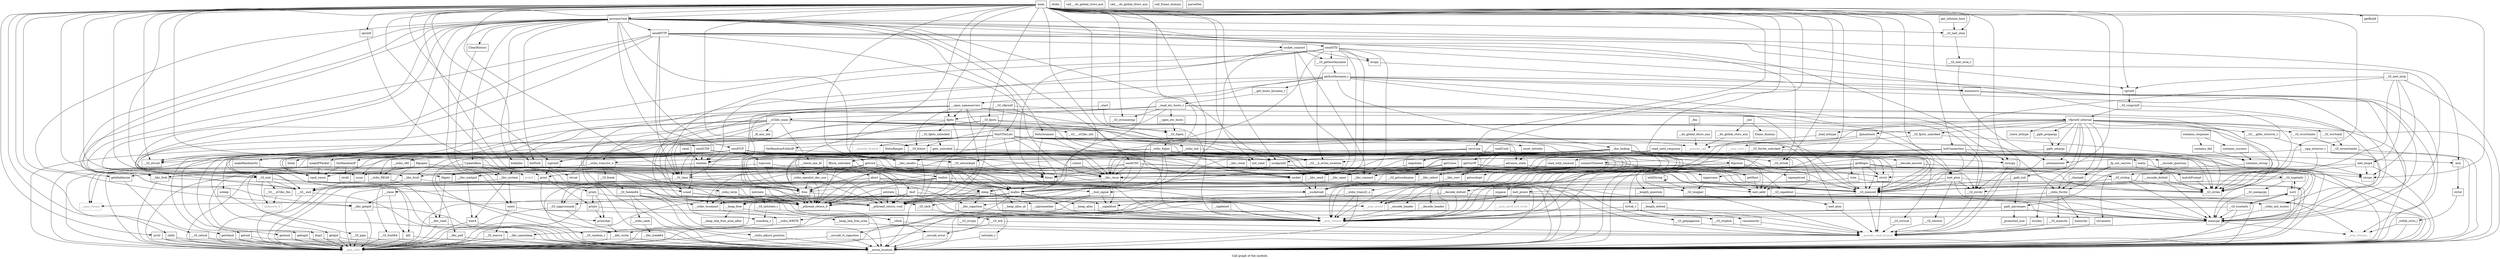 digraph "Call graph of the module." {
  label="Call graph of the module.";
  node [shape=record];

  Node_wildString [label="{wildString}"];
  Node_getHost [label="{getHost}"];
  Node_sendTCP [label="{sendTCP}"];
  Node_makeRandomStr [label="{makeRandomStr}"];
  Node_recvLine [label="{recvLine}"];
  Node_get_telstate_host [label="{get_telstate_host}"];
  Node_read_until_response [label="{read_until_response}"];
  Node_negotiate [label="{negotiate}"];
  Node_csum [label="{csum}"];
  Node_contains_fail [label="{contains_fail}"];
  Node_uppercase [label="{uppercase}"];
  Node_sendSTD [label="{sendSTD}"];
  Node_matchPrompt [label="{matchPrompt}"];
  Node_botkiller [label="{botkiller}"];
  Node_NetisScanner [label="{NetisScanner}"];
  Node_getBuild [label="{getBuild}"];
  Node_read_with_timeout [label="{read_with_timeout}"];
  Node_readUntil [label="{readUntil}"];
  Node_contains_response [label="{contains_response}"];
  Node_tcpcsum [label="{tcpcsum}"];
  Node_contains_string [label="{contains_string}"];
  Node_StartTheLelz [label="{StartTheLelz}"];
  Node_makeIPPacket [label="{makeIPPacket}"];
  Node_getBogos [label="{getBogos}"];
  Node_getCores [label="{getCores}"];
  Node_socket_connect [label="{socket_connect}"];
  Node_advance_state [label="{advance_state}"];
  Node_GetRandomPublicIP [label="{GetRandomPublicIP}"];
  Node_NetisRanges [label="{NetisRanges}"];
  Node_reset_telstate [label="{reset_telstate}"];
  Node_GetRandomIP [label="{GetRandomIP}"];
  Node_contains_success [label="{contains_success}"];
  Node_sendUDP [label="{sendUDP}"];
  Node_connectTimeout [label="{connectTimeout}"];
  Node_sclose [label="{sclose}"];
  Node___GI_strcasecmp [label="{__GI_strcasecmp}"];
  Node_strcasestr [label="{strcasestr}"];
  Node___GI_strtok [label="{__GI_strtok}"];
  Node_isatty [label="{isatty}"];
  Node___GI_tcgetattr [label="{__GI_tcgetattr}"];
  Node___GI_tcsetattr [label="{__GI_tcsetattr}"];
  Node_ntohl [label="{ntohl}"];
  Node_ntohs [label="{ntohs}"];
  Node_htonl [label="{htonl}"];
  Node_htons [label="{htons}"];
  Node___GI_inet_ntoa_r [label="{__GI_inet_ntoa_r}"];
  Node___GI_inet_ntoa [label="{__GI_inet_ntoa}"];
  Node_inet_addr [label="{inet_addr}"];
  Node___GI_gethostbyname [label="{__GI_gethostbyname}"];
  Node_gethostbyname_r [label="{gethostbyname_r}"];
  Node___libc_connect [label="{__libc_connect}"];
  Node___GI_getsockname [label="{__GI_getsockname}"];
  Node_getsockopt [label="{getsockopt}"];
  Node___libc_recv [label="{__libc_recv}"];
  Node___libc_send [label="{__libc_send}"];
  Node___libc_sendto [label="{__libc_sendto}"];
  Node___GI_setsockopt [label="{__GI_setsockopt}"];
  Node_socket [label="{socket}"];
  Node___GI_sigaddset [label="{__GI_sigaddset}"];
  Node_sigemptyset [label="{sigemptyset}"];
  Node___bsd_signal [label="{__bsd_signal}"];
  Node___sigismember [label="{__sigismember}"];
  Node___sigaddset [label="{__sigaddset}"];
  Node___sigdelset [label="{__sigdelset}"];
  Node_malloc [label="{malloc}"];
  Node_free [label="{free}"];
  Node_realloc [label="{realloc}"];
  Node___heap_alloc [label="{__heap_alloc}"];
  Node___heap_alloc_at [label="{__heap_alloc_at}"];
  Node___heap_link_free_area [label="{__heap_link_free_area}"];
  Node___heap_link_free_area_after [label="{__heap_link_free_area_after}"];
  Node___heap_free [label="{__heap_free}"];
  Node_rand [label="{rand}"];
  Node_random [label="{random}"];
  Node_setstate [label="{setstate}"];
  Node_initstate [label="{initstate}"];
  Node_srand [label="{srand}"];
  Node_setstate_r [label="{setstate_r}"];
  Node___GI_random_r [label="{__GI_random_r}"];
  Node_srandom_r [label="{srandom_r}"];
  Node___GI_initstate_r [label="{__GI_initstate_r}"];
  Node___libc_system [label="{__libc_system}"];
  Node_atol [label="{atol}"];
  Node_strtol [label="{strtol}"];
  Node__stdlib_strto_l [label="{_stdlib_strto_l}"];
  Node___GI_exit [label="{__GI_exit}"];
  Node_execl [label="{execl}"];
  Node_sleep [label="{sleep}"];
  Node_usleep [label="{usleep}"];
  Node___GI___uClibc_fini [label="{__GI___uClibc_fini}"];
  Node___pthread_return_0 [label="{__pthread_return_0}"];
  Node___pthread_return_void [label="{__pthread_return_void}"];
  Node___check_one_fd [label="{__check_one_fd}"];
  Node___GI___uClibc_init [label="{__GI___uClibc_init}"];
  Node___uClibc_main [label="{__uClibc_main}"];
  Node___syscall_error [label="{__syscall_error}"];
  Node___socketcall [label="{__socketcall}"];
  Node___GI_execve [label="{__GI_execve}"];
  Node_getegid [label="{getegid}"];
  Node_geteuid [label="{geteuid}"];
  Node_getgid [label="{getgid}"];
  Node_getuid [label="{getuid}"];
  Node___libc_nanosleep [label="{__libc_nanosleep}"];
  Node___GI_sbrk [label="{__GI_sbrk}"];
  Node_wait4 [label="{wait4}"];
  Node___GI___h_errno_location [label="{__GI___h_errno_location}"];
  Node___GI_wcrtomb [label="{__GI_wcrtomb}"];
  Node___GI_wcsrtombs [label="{__GI_wcsrtombs}"];
  Node___GI_wcsnrtombs [label="{__GI_wcsnrtombs}"];
  Node___stdio_WRITE [label="{__stdio_WRITE}"];
  Node___stdio_fwrite [label="{__stdio_fwrite}"];
  Node___stdio_trans2w_o [label="{__stdio_trans2w_o}"];
  Node__load_inttype [label="{_load_inttype}"];
  Node__store_inttype [label="{_store_inttype}"];
  Node__uintmaxtostr [label="{_uintmaxtostr}"];
  Node__fpmaxtostr [label="{_fpmaxtostr}"];
  Node_getc_unlocked [label="{getc_unlocked}"];
  Node_memmove [label="{memmove}"];
  Node___GI_memchr [label="{__GI_memchr}"];
  Node___GI_mempcpy [label="{__GI_mempcpy}"];
  Node_memrchr [label="{memrchr}"];
  Node_strtok_r [label="{strtok_r}"];
  Node___GI_strpbrk [label="{__GI_strpbrk}"];
  Node_inet_aton [label="{inet_aton}"];
  Node___dns_lookup [label="{__dns_lookup}"];
  Node___open_nameservers [label="{__open_nameservers}"];
  Node___get_hosts_byname_r [label="{__get_hosts_byname_r}"];
  Node___libc_sigaction [label="{__libc_sigaction}"];
  Node_abort [label="{abort}"];
  Node__dl_aux_init [label="{_dl_aux_init}"];
  Node___GI_brk [label="{__GI_brk}"];
  Node___syscall_rt_sigaction [label="{__syscall_rt_sigaction}"];
  Node___libc_poll [label="{__libc_poll}"];
  Node___GI_fseek [label="{__GI_fseek}"];
  Node___GI_fseeko64 [label="{__GI_fseeko64}"];
  Node___stdio_READ [label="{__stdio_READ}"];
  Node___stdio_adjust_position [label="{__stdio_adjust_position}"];
  Node___stdio_rfill [label="{__stdio_rfill}"];
  Node___stdio_trans2r_o [label="{__stdio_trans2r_o}"];
  Node___stdio_seek [label="{__stdio_seek}"];
  Node_rawmemchr [label="{rawmemchr}"];
  Node___GI_strncat [label="{__GI_strncat}"];
  Node___GI_strspn [label="{__GI_strspn}"];
  Node___GI_strdup [label="{__GI_strdup}"];
  Node_inet_pton4 [label="{inet_pton4}"];
  Node_inet_pton [label="{inet_pton}"];
  Node_inet_ntop4 [label="{inet_ntop4}"];
  Node___GI_inet_ntop [label="{__GI_inet_ntop}"];
  Node___encode_header [label="{__encode_header}"];
  Node___decode_header [label="{__decode_header}"];
  Node___encode_question [label="{__encode_question}"];
  Node___length_question [label="{__length_question}"];
  Node___decode_answer [label="{__decode_answer}"];
  Node___open_etc_hosts [label="{__open_etc_hosts}"];
  Node___read_etc_hosts_r [label="{__read_etc_hosts_r}"];
  Node___raise [label="{__raise}"];
  Node___encode_dotted [label="{__encode_dotted}"];
  Node___decode_dotted [label="{__decode_dotted}"];
  Node___length_dotted [label="{__length_dotted}"];
  Node___do_global_ctors_aux [label="{__do_global_ctors_aux}"];
  Node_call___do_global_ctors_aux [label="{call___do_global_ctors_aux}"];
  Node__fini [label="{_fini}"];
  Node___asm_rlwinm [color="gray50", fontcolor="gray50", label="{__asm_rlwinm}"];
  Node___asm_rlwinm_ [color="gray50", fontcolor="gray50", label="{__asm_rlwinm_}"];
  Node___asm_rlwimi [color="gray50", fontcolor="gray50", label="{__asm_rlwimi}"];
  Node___asm_mfcr [color="gray50", fontcolor="gray50", label="{__asm_mfcr}"];
  Node___asm_mtcrf [color="gray50", fontcolor="gray50", label="{__asm_mtcrf}"];
  Node___asm_mcrf_cr0_write [color="gray50", fontcolor="gray50", label="{__asm_mcrf_cr0_write}"];
  Node___asm_cror [color="gray50", fontcolor="gray50", label="{__asm_cror}"];
  Node_unknown_0 [color="gray50", fontcolor="gray50", label="{unknown_0}"];
  Node_ClearHistory [label="{ClearHistory}"];
  Node_sendHTTP [label="{sendHTTP}"];
  Node_sendCNC [label="{sendCNC}"];
  Node_UpdateBins [label="{UpdateBins}"];
  Node_processCmd [label="{processCmd}"];
  Node_initConnection [label="{initConnection}"];
  Node_getOurIP [label="{getOurIP}"];
  Node_main [label="{main}"];
  Node_ioctl [label="{ioctl}"];
  Node___vfork [label="{__vfork}"];
  Node___libc_fcntl [label="{__libc_fcntl}"];
  Node___GI_fcntl64 [label="{__GI_fcntl64}"];
  Node___GI__exit [label="{__GI__exit}"];
  Node_chdir [label="{chdir}"];
  Node___libc_close [label="{__libc_close}"];
  Node_dup2 [label="{dup2}"];
  Node___libc_fork [label="{__libc_fork}"];
  Node_getcwd [label="{getcwd}"];
  Node_getdtablesize [label="{getdtablesize}"];
  Node___GI_getpagesize [label="{__GI_getpagesize}"];
  Node___libc_getpid [label="{__libc_getpid}"];
  Node_getrlimit [label="{getrlimit}"];
  Node_kill [label="{kill}"];
  Node___libc_open [label="{__libc_open}"];
  Node___libc_creat [label="{__libc_creat}"];
  Node___GI_pipe [label="{__GI_pipe}"];
  Node_prctl [label="{prctl}"];
  Node___libc_read [label="{__libc_read}"];
  Node___libc_select [label="{__libc_select}"];
  Node___GI_setsid [label="{__GI_setsid}"];
  Node___GI_sigprocmask [label="{__GI_sigprocmask}"];
  Node___GI_time [label="{__GI_time}"];
  Node___libc_waitpid [label="{__libc_waitpid}"];
  Node___libc_write [label="{__libc_write}"];
  Node_isspace [label="{isspace}"];
  Node___GI_toupper [label="{__GI_toupper}"];
  Node___errno_location [label="{__errno_location}"];
  Node___GI_fclose [label="{__GI_fclose}"];
  Node___GI_fopen [label="{__GI_fopen}"];
  Node___GI_strlen [label="{__GI_strlen}"];
  Node_printf [color="gray50", fontcolor="gray50", label="{printf}"];
  Node___GI_vsnprintf [label="{__GI_vsnprintf}"];
  Node_sprintf [label="{sprintf}"];
  Node__stdio_fopen [label="{_stdio_fopen}"];
  Node__stdio_init [label="{_stdio_init}"];
  Node___stdio_init_mutex [label="{__stdio_init_mutex}"];
  Node__stdio_term [label="{_stdio_term}"];
  Node___stdio_wcommit [label="{__stdio_wcommit}"];
  Node___GI_vfprintf [label="{__GI_vfprintf}"];
  Node__charpad [label="{_charpad}"];
  Node__fp_out_narrow [label="{_fp_out_narrow}"];
  Node__vfprintf_internal [label="{_vfprintf_internal}"];
  Node__ppfs_init [label="{_ppfs_init}"];
  Node__ppfs_prepargs [label="{_ppfs_prepargs}"];
  Node__ppfs_setargs [label="{_ppfs_setargs}"];
  Node__promoted_size [label="{_promoted_size}"];
  Node__ppfs_parsespec [label="{_ppfs_parsespec}"];
  Node_feof [label="{feof}"];
  Node_fgets [label="{fgets}"];
  Node___GI_fputs [label="{__GI_fputs}"];
  Node__stdio_openlist_dec_use [label="{_stdio_openlist_dec_use}"];
  Node_fflush_unlocked [label="{fflush_unlocked}"];
  Node___GI_fgets_unlocked [label="{__GI_fgets_unlocked}"];
  Node___GI_fputs_unlocked [label="{__GI_fputs_unlocked}"];
  Node___GI_fwrite_unlocked [label="{__GI_fwrite_unlocked}"];
  Node_memcpy [label="{memcpy}"];
  Node___GI_memset [label="{__GI_memset}"];
  Node_strcat [label="{strcat}"];
  Node___GI_strchr [label="{__GI_strchr}"];
  Node___GI_strcoll [label="{__GI_strcoll}"];
  Node_strcpy [label="{strcpy}"];
  Node___libc_lseek64 [label="{__libc_lseek64}"];
  Node___GI_tolower [label="{__GI_tolower}"];
  Node_strncpy [label="{strncpy}"];
  Node_strnlen [label="{strnlen}"];
  Node_strstr [label="{strstr}"];
  Node___GI___glibc_strerror_r [label="{__GI___glibc_strerror_r}"];
  Node___xpg_strerror_r [label="{__xpg_strerror_r}"];
  Node_bcopy [label="{bcopy}"];
  Node_listFork [label="{listFork}"];
  Node___pseudo_call [color="gray50", fontcolor="gray50", label="{__pseudo_call}"];
  Node___pseudo_branch [color="gray50", fontcolor="gray50", label="{__pseudo_branch}"];
  Node___pseudo_cond_branch [color="gray50", fontcolor="gray50", label="{__pseudo_cond_branch}"];
  Node__init [label="{_init}"];
  Node___do_global_dtors_aux [label="{__do_global_dtors_aux}"];
  Node_call___do_global_dtors_aux [label="{call___do_global_dtors_aux}"];
  Node_frame_dummy [label="{frame_dummy}"];
  Node_call_frame_dummy [label="{call_frame_dummy}"];
  Node__start [label="{_start}"];
  Node_init_rand [label="{init_rand}"];
  Node_rand_cmwc [label="{rand_cmwc}"];
  Node_trim [label="{trim}"];
  Node_printchar [label="{printchar}"];
  Node_prints [label="{prints}"];
  Node_parseHex [label="{parseHex}"];
  Node_printi [label="{printi}"];
  Node_print [label="{print}"];
  Node_zprintf [label="{zprintf}"];
  Node_szprintf [label="{szprintf}"];
  Node_sockprintf [label="{sockprintf}"];
  Node_fdpopen [label="{fdpopen}"];
  Node_fdpclose [label="{fdpclose}"];
  Node_fdgets [label="{fdgets}"];
  Node_wildString -> Node_wildString;
  Node_wildString -> Node___GI_toupper;
  Node_getHost -> Node_inet_addr;
  Node_sendTCP -> Node_getHost;
  Node_sendTCP -> Node_csum;
  Node_sendTCP -> Node_tcpcsum;
  Node_sendTCP -> Node_makeIPPacket;
  Node_sendTCP -> Node_GetRandomIP;
  Node_sendTCP -> Node___GI_strtok;
  Node_sendTCP -> Node_htonl;
  Node_sendTCP -> Node_htons;
  Node_sendTCP -> Node___libc_sendto;
  Node_sendTCP -> Node___GI_setsockopt;
  Node_sendTCP -> Node_socket;
  Node_sendTCP -> Node___asm_rlwimi;
  Node_sendTCP -> Node___GI_time;
  Node_sendTCP -> Node___GI_strcoll;
  Node_sendTCP -> Node_rand_cmwc;
  Node_sendTCP -> Node_sockprintf;
  Node_makeRandomStr -> Node_rand_cmwc;
  Node_recvLine -> Node___libc_recv;
  Node_recvLine -> Node___asm_rlwinm;
  Node_recvLine -> Node___asm_mfcr;
  Node_recvLine -> Node___libc_select;
  Node_recvLine -> Node___GI_memset;
  Node_recvLine -> Node_sockprintf;
  Node_get_telstate_host -> Node___GI_inet_ntoa;
  Node_read_until_response -> Node_negotiate;
  Node_read_until_response -> Node_read_with_timeout;
  Node_read_until_response -> Node_contains_string;
  Node_read_until_response -> Node___GI_memset;
  Node_negotiate -> Node___libc_send;
  Node_contains_fail -> Node_contains_string;
  Node_uppercase -> Node___GI_toupper;
  Node_sendSTD -> Node___GI_gethostbyname;
  Node_sendSTD -> Node___libc_connect;
  Node_sendSTD -> Node___libc_send;
  Node_sendSTD -> Node_socket;
  Node_sendSTD -> Node_random;
  Node_sendSTD -> Node___GI__exit;
  Node_sendSTD -> Node___libc_close;
  Node_sendSTD -> Node___GI_time;
  Node_sendSTD -> Node_memcpy;
  Node_sendSTD -> Node_bcopy;
  Node_matchPrompt -> Node___GI_strlen;
  Node_botkiller -> Node___libc_system;
  Node_botkiller -> Node_sleep;
  Node_botkiller -> Node_strcat;
  Node_NetisScanner -> Node_NetisRanges;
  Node_NetisScanner -> Node_htons;
  Node_NetisScanner -> Node___libc_sendto;
  Node_NetisScanner -> Node_socket;
  Node_NetisScanner -> Node___libc_close;
  Node_NetisScanner -> Node___GI_strlen;
  Node_read_with_timeout -> Node___libc_recv;
  Node_read_with_timeout -> Node___libc_select;
  Node_readUntil -> Node_negotiate;
  Node_readUntil -> Node_matchPrompt;
  Node_readUntil -> Node___libc_recv;
  Node_readUntil -> Node___libc_select;
  Node_readUntil -> Node_strstr;
  Node_contains_response -> Node_contains_fail;
  Node_contains_response -> Node_contains_success;
  Node_tcpcsum -> Node_csum;
  Node_tcpcsum -> Node_htons;
  Node_tcpcsum -> Node_malloc;
  Node_tcpcsum -> Node_free;
  Node_contains_string -> Node_strcasestr;
  Node_StartTheLelz -> Node_advance_state;
  Node_StartTheLelz -> Node_GetRandomPublicIP;
  Node_StartTheLelz -> Node_reset_telstate;
  Node_StartTheLelz -> Node_htons;
  Node_StartTheLelz -> Node___libc_connect;
  Node_StartTheLelz -> Node_socket;
  Node_StartTheLelz -> Node_malloc;
  Node_StartTheLelz -> Node_srand;
  Node_StartTheLelz -> Node___libc_fcntl;
  Node_StartTheLelz -> Node___GI_time;
  Node_StartTheLelz -> Node___errno_location;
  Node_StartTheLelz -> Node___GI_memset;
  Node_StartTheLelz -> Node___pseudo_branch;
  Node_StartTheLelz -> Node_rand_cmwc;
  Node_makeIPPacket -> Node___asm_rlwimi;
  Node_makeIPPacket -> Node_rand_cmwc;
  Node_getBogos -> Node_uppercase;
  Node_getBogos -> Node___libc_close;
  Node_getBogos -> Node___libc_open;
  Node_getBogos -> Node___GI_strlen;
  Node_getBogos -> Node___GI_memset;
  Node_getBogos -> Node___GI_strchr;
  Node_getBogos -> Node_strcpy;
  Node_getBogos -> Node_strstr;
  Node_getBogos -> Node_fdgets;
  Node_getCores -> Node_uppercase;
  Node_getCores -> Node___libc_close;
  Node_getCores -> Node___libc_open;
  Node_getCores -> Node___GI_memset;
  Node_getCores -> Node_strstr;
  Node_getCores -> Node_fdgets;
  Node_socket_connect -> Node_htons;
  Node_socket_connect -> Node___GI_gethostbyname;
  Node_socket_connect -> Node___libc_connect;
  Node_socket_connect -> Node___GI_setsockopt;
  Node_socket_connect -> Node_socket;
  Node_socket_connect -> Node_bcopy;
  Node_advance_state -> Node___libc_close;
  Node_advance_state -> Node___GI_memset;
  Node_GetRandomPublicIP -> Node_inet_addr;
  Node_GetRandomPublicIP -> Node_random;
  Node_GetRandomPublicIP -> Node_szprintf;
  Node_NetisRanges -> Node_inet_addr;
  Node_NetisRanges -> Node_random;
  Node_NetisRanges -> Node_szprintf;
  Node_reset_telstate -> Node_advance_state;
  Node_GetRandomIP -> Node_ntohl;
  Node_GetRandomIP -> Node_rand_cmwc;
  Node_contains_success -> Node_contains_string;
  Node_sendUDP -> Node_getHost;
  Node_sendUDP -> Node_makeRandomStr;
  Node_sendUDP -> Node_csum;
  Node_sendUDP -> Node_makeIPPacket;
  Node_sendUDP -> Node_GetRandomIP;
  Node_sendUDP -> Node_htonl;
  Node_sendUDP -> Node_htons;
  Node_sendUDP -> Node___libc_sendto;
  Node_sendUDP -> Node___GI_setsockopt;
  Node_sendUDP -> Node_socket;
  Node_sendUDP -> Node_malloc;
  Node_sendUDP -> Node_random;
  Node_sendUDP -> Node_srand;
  Node_sendUDP -> Node_usleep;
  Node_sendUDP -> Node___GI_time;
  Node_sendUDP -> Node___GI_memset;
  Node_sendUDP -> Node_init_rand;
  Node_sendUDP -> Node_rand_cmwc;
  Node_sendUDP -> Node_sockprintf;
  Node_connectTimeout -> Node_getHost;
  Node_connectTimeout -> Node_htons;
  Node_connectTimeout -> Node___libc_connect;
  Node_connectTimeout -> Node_getsockopt;
  Node_connectTimeout -> Node___asm_rlwinm;
  Node_connectTimeout -> Node___libc_fcntl;
  Node_connectTimeout -> Node___libc_select;
  Node_connectTimeout -> Node___errno_location;
  Node_sclose -> Node___libc_close;
  Node_strcasestr -> Node___pseudo_cond_branch;
  Node___GI_strtok -> Node_strtok_r;
  Node_isatty -> Node___GI_tcgetattr;
  Node___GI_tcgetattr -> Node___GI_mempcpy;
  Node___GI_tcgetattr -> Node_ioctl;
  Node___GI_tcgetattr -> Node___GI_memset;
  Node___GI_tcsetattr -> Node___asm_rlwinm;
  Node___GI_tcsetattr -> Node_ioctl;
  Node___GI_tcsetattr -> Node___errno_location;
  Node___GI_tcsetattr -> Node_memcpy;
  Node___GI_inet_ntoa_r -> Node__uintmaxtostr;
  Node___GI_inet_ntoa -> Node___GI_inet_ntoa_r;
  Node_inet_addr -> Node_inet_aton;
  Node___GI_gethostbyname -> Node_gethostbyname_r;
  Node___GI_gethostbyname -> Node___GI___h_errno_location;
  Node_gethostbyname_r -> Node_free;
  Node_gethostbyname_r -> Node___pthread_return_0;
  Node_gethostbyname_r -> Node___pthread_return_void;
  Node_gethostbyname_r -> Node_memmove;
  Node_gethostbyname_r -> Node_inet_aton;
  Node_gethostbyname_r -> Node___dns_lookup;
  Node_gethostbyname_r -> Node___open_nameservers;
  Node_gethostbyname_r -> Node___get_hosts_byname_r;
  Node_gethostbyname_r -> Node___errno_location;
  Node_gethostbyname_r -> Node_memcpy;
  Node_gethostbyname_r -> Node_strncpy;
  Node___libc_connect -> Node___socketcall;
  Node___GI_getsockname -> Node___socketcall;
  Node_getsockopt -> Node___socketcall;
  Node___libc_recv -> Node___socketcall;
  Node___libc_send -> Node___socketcall;
  Node___libc_sendto -> Node___socketcall;
  Node___GI_setsockopt -> Node___socketcall;
  Node_socket -> Node___socketcall;
  Node___GI_sigaddset -> Node___sigaddset;
  Node___GI_sigaddset -> Node___errno_location;
  Node_sigemptyset -> Node___GI_memset;
  Node___bsd_signal -> Node___sigismember;
  Node___bsd_signal -> Node___sigaddset;
  Node___bsd_signal -> Node___libc_sigaction;
  Node___bsd_signal -> Node___errno_location;
  Node___sigismember -> Node___asm_rlwinm;
  Node___sigaddset -> Node___asm_rlwinm;
  Node___sigdelset -> Node___asm_rlwinm;
  Node_malloc -> Node___heap_alloc;
  Node_malloc -> Node___heap_free;
  Node_malloc -> Node___pthread_return_0;
  Node_malloc -> Node___GI_sbrk;
  Node_malloc -> Node___asm_rlwinm;
  Node_malloc -> Node___errno_location;
  Node_free -> Node___heap_free;
  Node_free -> Node___pthread_return_0;
  Node_free -> Node___GI_sbrk;
  Node_realloc -> Node_malloc;
  Node_realloc -> Node_free;
  Node_realloc -> Node___heap_alloc_at;
  Node_realloc -> Node___heap_free;
  Node_realloc -> Node___pthread_return_0;
  Node_realloc -> Node___asm_rlwinm;
  Node_realloc -> Node_memcpy;
  Node___heap_alloc -> Node___asm_rlwinm;
  Node___heap_alloc_at -> Node___asm_rlwinm;
  Node___heap_link_free_area -> Node___pseudo_cond_branch;
  Node___heap_free -> Node___heap_link_free_area;
  Node___heap_free -> Node___heap_link_free_area_after;
  Node_rand -> Node_random;
  Node_random -> Node___GI_random_r;
  Node_random -> Node___pthread_return_0;
  Node_random -> Node___pthread_return_void;
  Node_setstate -> Node_setstate_r;
  Node_setstate -> Node___pthread_return_0;
  Node_setstate -> Node___pthread_return_void;
  Node_initstate -> Node___GI_initstate_r;
  Node_initstate -> Node___pthread_return_0;
  Node_initstate -> Node___pthread_return_void;
  Node_srand -> Node_srandom_r;
  Node_srand -> Node___pthread_return_0;
  Node_srand -> Node___pthread_return_void;
  Node_setstate_r -> Node___errno_location;
  Node_srandom_r -> Node___GI_random_r;
  Node___GI_initstate_r -> Node_srandom_r;
  Node___GI_initstate_r -> Node___errno_location;
  Node___libc_system -> Node___bsd_signal;
  Node___libc_system -> Node_execl;
  Node___libc_system -> Node_wait4;
  Node___libc_system -> Node___vfork;
  Node___libc_system -> Node___GI__exit;
  Node_atol -> Node_strtol;
  Node_strtol -> Node__stdlib_strto_l;
  Node__stdlib_strto_l -> Node___asm_rlwinm_;
  Node__stdlib_strto_l -> Node___errno_location;
  Node___GI_exit -> Node___GI___uClibc_fini;
  Node___GI_exit -> Node___pthread_return_0;
  Node___GI_exit -> Node___pthread_return_void;
  Node___GI_exit -> Node_unknown_0;
  Node___GI_exit -> Node___GI__exit;
  Node___GI_exit -> Node__stdio_term;
  Node_execl -> Node___GI_execve;
  Node_execl -> Node___asm_rlwinm;
  Node_sleep -> Node___sigismember;
  Node_sleep -> Node___sigaddset;
  Node_sleep -> Node___libc_nanosleep;
  Node_sleep -> Node___libc_sigaction;
  Node_sleep -> Node___asm_rlwinm;
  Node_sleep -> Node___asm_mfcr;
  Node_sleep -> Node___GI_sigprocmask;
  Node_sleep -> Node___errno_location;
  Node_usleep -> Node___libc_nanosleep;
  Node___GI___uClibc_fini -> Node_unknown_0;
  Node___check_one_fd -> Node_abort;
  Node___check_one_fd -> Node___libc_fcntl;
  Node___check_one_fd -> Node___libc_open;
  Node___GI___uClibc_init -> Node__stdio_init;
  Node___uClibc_main -> Node___GI_exit;
  Node___uClibc_main -> Node___check_one_fd;
  Node___uClibc_main -> Node___GI___uClibc_init;
  Node___uClibc_main -> Node_getegid;
  Node___uClibc_main -> Node_geteuid;
  Node___uClibc_main -> Node_getgid;
  Node___uClibc_main -> Node_getuid;
  Node___uClibc_main -> Node___GI___h_errno_location;
  Node___uClibc_main -> Node__dl_aux_init;
  Node___uClibc_main -> Node___errno_location;
  Node___uClibc_main -> Node_memcpy;
  Node___uClibc_main -> Node___GI_memset;
  Node___uClibc_main -> Node___pseudo_call;
  Node___syscall_error -> Node___errno_location;
  Node___socketcall -> Node___asm_mfcr;
  Node___socketcall -> Node___errno_location;
  Node___GI_execve -> Node___asm_mfcr;
  Node___GI_execve -> Node___errno_location;
  Node_getegid -> Node___asm_mfcr;
  Node_getegid -> Node___errno_location;
  Node_geteuid -> Node___asm_mfcr;
  Node_geteuid -> Node___errno_location;
  Node_getgid -> Node___asm_mfcr;
  Node_getgid -> Node___errno_location;
  Node_getuid -> Node___asm_mfcr;
  Node_getuid -> Node___errno_location;
  Node___libc_nanosleep -> Node___asm_mfcr;
  Node___libc_nanosleep -> Node___errno_location;
  Node___GI_sbrk -> Node___GI_brk;
  Node_wait4 -> Node___asm_mfcr;
  Node_wait4 -> Node___errno_location;
  Node___GI_wcrtomb -> Node___GI_wcsnrtombs;
  Node___GI_wcsrtombs -> Node___GI_wcsnrtombs;
  Node___GI_wcsnrtombs -> Node___errno_location;
  Node___stdio_WRITE -> Node___libc_write;
  Node___stdio_fwrite -> Node___stdio_WRITE;
  Node___stdio_fwrite -> Node___GI_memchr;
  Node___stdio_fwrite -> Node_memrchr;
  Node___stdio_fwrite -> Node___stdio_wcommit;
  Node___stdio_fwrite -> Node_memcpy;
  Node___stdio_trans2w_o -> Node___GI_fseek;
  Node___stdio_trans2w_o -> Node___asm_rlwinm;
  Node___stdio_trans2w_o -> Node___asm_mfcr;
  Node___stdio_trans2w_o -> Node___errno_location;
  Node__load_inttype -> Node___asm_rlwinm;
  Node__fpmaxtostr -> Node___asm_cror;
  Node__fpmaxtostr -> Node___GI_memset;
  Node__fpmaxtostr -> Node___pseudo_call;
  Node_getc_unlocked -> Node___stdio_READ;
  Node_getc_unlocked -> Node___stdio_rfill;
  Node_getc_unlocked -> Node___stdio_trans2r_o;
  Node_getc_unlocked -> Node___asm_rlwinm;
  Node_getc_unlocked -> Node_fflush_unlocked;
  Node_memmove -> Node___asm_rlwinm_;
  Node_memmove -> Node_memcpy;
  Node___GI_memchr -> Node___pseudo_cond_branch;
  Node___GI_mempcpy -> Node_memcpy;
  Node_memrchr -> Node___pseudo_cond_branch;
  Node_strtok_r -> Node___GI_strpbrk;
  Node_strtok_r -> Node_rawmemchr;
  Node_strtok_r -> Node___GI_strspn;
  Node___GI_strpbrk -> Node___pseudo_cond_branch;
  Node_inet_aton -> Node___pseudo_cond_branch;
  Node___dns_lookup -> Node_inet_addr;
  Node___dns_lookup -> Node___libc_connect;
  Node___dns_lookup -> Node___libc_recv;
  Node___dns_lookup -> Node___libc_send;
  Node___dns_lookup -> Node_socket;
  Node___dns_lookup -> Node_malloc;
  Node___dns_lookup -> Node_free;
  Node___dns_lookup -> Node___pthread_return_0;
  Node___dns_lookup -> Node___pthread_return_void;
  Node___dns_lookup -> Node___GI___h_errno_location;
  Node___dns_lookup -> Node___libc_poll;
  Node___dns_lookup -> Node___GI_strncat;
  Node___dns_lookup -> Node_inet_pton;
  Node___dns_lookup -> Node___encode_header;
  Node___dns_lookup -> Node___decode_header;
  Node___dns_lookup -> Node___encode_question;
  Node___dns_lookup -> Node___length_question;
  Node___dns_lookup -> Node___decode_answer;
  Node___dns_lookup -> Node___libc_close;
  Node___dns_lookup -> Node___errno_location;
  Node___dns_lookup -> Node___GI_strlen;
  Node___dns_lookup -> Node_memcpy;
  Node___dns_lookup -> Node___GI_memset;
  Node___dns_lookup -> Node_strncpy;
  Node___open_nameservers -> Node_free;
  Node___open_nameservers -> Node___pthread_return_0;
  Node___open_nameservers -> Node___pthread_return_void;
  Node___open_nameservers -> Node___GI___h_errno_location;
  Node___open_nameservers -> Node___GI_strdup;
  Node___open_nameservers -> Node___GI_fclose;
  Node___open_nameservers -> Node___GI_fopen;
  Node___open_nameservers -> Node_fgets;
  Node___open_nameservers -> Node___GI_strcoll;
  Node___get_hosts_byname_r -> Node___read_etc_hosts_r;
  Node___libc_sigaction -> Node___syscall_rt_sigaction;
  Node___libc_sigaction -> Node_memcpy;
  Node_abort -> Node___sigaddset;
  Node_abort -> Node___pthread_return_0;
  Node_abort -> Node___libc_sigaction;
  Node_abort -> Node___raise;
  Node_abort -> Node___GI__exit;
  Node_abort -> Node___GI_sigprocmask;
  Node_abort -> Node___GI_memset;
  Node_abort -> Node___pseudo_cond_branch;
  Node___GI_brk -> Node___syscall_error;
  Node___GI_brk -> Node___pseudo_cond_branch;
  Node___syscall_rt_sigaction -> Node___asm_mfcr;
  Node___syscall_rt_sigaction -> Node___errno_location;
  Node___libc_poll -> Node___asm_mfcr;
  Node___libc_poll -> Node___errno_location;
  Node___GI_fseek -> Node___GI_fseeko64;
  Node___GI_fseeko64 -> Node___pthread_return_0;
  Node___GI_fseeko64 -> Node___pthread_return_void;
  Node___GI_fseeko64 -> Node___stdio_adjust_position;
  Node___GI_fseeko64 -> Node___stdio_seek;
  Node___GI_fseeko64 -> Node___errno_location;
  Node___GI_fseeko64 -> Node___stdio_wcommit;
  Node___stdio_READ -> Node___libc_read;
  Node___stdio_adjust_position -> Node___errno_location;
  Node___stdio_rfill -> Node___stdio_READ;
  Node___stdio_trans2r_o -> Node___asm_rlwinm;
  Node___stdio_trans2r_o -> Node___errno_location;
  Node___stdio_trans2r_o -> Node___stdio_wcommit;
  Node___stdio_seek -> Node___libc_lseek64;
  Node_rawmemchr -> Node___pseudo_cond_branch;
  Node___GI_strncat -> Node___pseudo_cond_branch;
  Node___GI_strdup -> Node_malloc;
  Node___GI_strdup -> Node___GI_strlen;
  Node___GI_strdup -> Node_memcpy;
  Node_inet_pton4 -> Node___asm_mfcr;
  Node_inet_pton4 -> Node___asm_mtcrf;
  Node_inet_pton4 -> Node___asm_mcrf_cr0_write;
  Node_inet_pton4 -> Node_memcpy;
  Node_inet_pton -> Node_inet_pton4;
  Node_inet_pton -> Node___errno_location;
  Node_inet_pton -> Node_memcpy;
  Node_inet_pton -> Node___GI_memset;
  Node_inet_pton -> Node___GI_strchr;
  Node_inet_pton -> Node___GI_tolower;
  Node_inet_ntop4 -> Node___errno_location;
  Node_inet_ntop4 -> Node___GI_strlen;
  Node_inet_ntop4 -> Node___GI_memset;
  Node_inet_ntop4 -> Node_strcpy;
  Node___GI_inet_ntop -> Node_inet_ntop4;
  Node___GI_inet_ntop -> Node___errno_location;
  Node___GI_inet_ntop -> Node___GI_strlen;
  Node___GI_inet_ntop -> Node_sprintf;
  Node___GI_inet_ntop -> Node___GI_memset;
  Node___GI_inet_ntop -> Node_strcpy;
  Node___encode_header -> Node___asm_rlwinm;
  Node___decode_header -> Node___asm_rlwinm;
  Node___encode_question -> Node___encode_dotted;
  Node___length_question -> Node___length_dotted;
  Node___decode_answer -> Node___GI_strdup;
  Node___decode_answer -> Node___decode_dotted;
  Node___open_etc_hosts -> Node___GI_fopen;
  Node___read_etc_hosts_r -> Node___GI_strcasecmp;
  Node___read_etc_hosts_r -> Node_inet_pton;
  Node___read_etc_hosts_r -> Node___open_etc_hosts;
  Node___read_etc_hosts_r -> Node___errno_location;
  Node___read_etc_hosts_r -> Node___GI_fclose;
  Node___read_etc_hosts_r -> Node_fgets;
  Node___read_etc_hosts_r -> Node___GI_strchr;
  Node___read_etc_hosts_r -> Node___GI_strcoll;
  Node___raise -> Node___libc_getpid;
  Node___raise -> Node_kill;
  Node___encode_dotted -> Node___GI_strlen;
  Node___encode_dotted -> Node_memcpy;
  Node___encode_dotted -> Node___GI_strchr;
  Node___decode_dotted -> Node___asm_rlwinm;
  Node___decode_dotted -> Node___asm_mfcr;
  Node___decode_dotted -> Node___asm_mtcrf;
  Node___decode_dotted -> Node_memcpy;
  Node___length_dotted -> Node___asm_rlwinm;
  Node___length_dotted -> Node___pseudo_cond_branch;
  Node___do_global_ctors_aux -> Node___pseudo_call;
  Node__fini -> Node___do_global_dtors_aux;
  Node_ClearHistory -> Node___libc_system;
  Node_sendHTTP -> Node_socket_connect;
  Node_sendHTTP -> Node_random;
  Node_sendHTTP -> Node___GI__exit;
  Node_sendHTTP -> Node___libc_close;
  Node_sendHTTP -> Node___libc_fork;
  Node_sendHTTP -> Node___GI_time;
  Node_sendHTTP -> Node___libc_write;
  Node_sendHTTP -> Node___GI_strlen;
  Node_sendHTTP -> Node_sprintf;
  Node_sendHTTP -> Node_memcpy;
  Node_sendCNC -> Node_htons;
  Node_sendCNC -> Node_inet_addr;
  Node_sendCNC -> Node___libc_connect;
  Node_sendCNC -> Node_socket;
  Node_sendCNC -> Node_sleep;
  Node_sendCNC -> Node___libc_close;
  Node_sendCNC -> Node___GI_time;
  Node_UpdateBins -> Node___libc_system;
  Node_UpdateBins -> Node_sleep;
  Node_UpdateBins -> Node___libc_fork;
  Node_UpdateBins -> Node_printf;
  Node_processCmd -> Node_sendTCP;
  Node_processCmd -> Node_sendSTD;
  Node_processCmd -> Node_botkiller;
  Node_processCmd -> Node_NetisScanner;
  Node_processCmd -> Node_StartTheLelz;
  Node_processCmd -> Node_sendUDP;
  Node_processCmd -> Node___GI_strtok;
  Node_processCmd -> Node___GI_inet_ntoa;
  Node_processCmd -> Node___libc_system;
  Node_processCmd -> Node_atol;
  Node_processCmd -> Node___GI_exit;
  Node_processCmd -> Node_ClearHistory;
  Node_processCmd -> Node_sendHTTP;
  Node_processCmd -> Node_sendCNC;
  Node_processCmd -> Node_UpdateBins;
  Node_processCmd -> Node___GI__exit;
  Node_processCmd -> Node___libc_close;
  Node_processCmd -> Node___libc_fork;
  Node_processCmd -> Node_getdtablesize;
  Node_processCmd -> Node___libc_getpid;
  Node_processCmd -> Node_kill;
  Node_processCmd -> Node___GI_strchr;
  Node_processCmd -> Node___GI_strcoll;
  Node_processCmd -> Node_listFork;
  Node_processCmd -> Node_sockprintf;
  Node_initConnection -> Node_connectTimeout;
  Node_initConnection -> Node_socket;
  Node_initConnection -> Node_atol;
  Node_initConnection -> Node___libc_close;
  Node_initConnection -> Node___GI_memset;
  Node_initConnection -> Node___GI_strchr;
  Node_initConnection -> Node_strcpy;
  Node_getOurIP -> Node_htons;
  Node_getOurIP -> Node_inet_addr;
  Node_getOurIP -> Node___libc_connect;
  Node_getOurIP -> Node___GI_getsockname;
  Node_getOurIP -> Node_socket;
  Node_getOurIP -> Node_ioctl;
  Node_getOurIP -> Node___libc_close;
  Node_getOurIP -> Node___libc_open;
  Node_getOurIP -> Node___GI_memset;
  Node_getOurIP -> Node_strcpy;
  Node_getOurIP -> Node_strstr;
  Node_getOurIP -> Node_fdgets;
  Node_main -> Node_recvLine;
  Node_main -> Node_getBuild;
  Node_main -> Node___GI_strcasecmp;
  Node_main -> Node___GI_strtok;
  Node_main -> Node___GI_inet_ntoa;
  Node_main -> Node___bsd_signal;
  Node_main -> Node_malloc;
  Node_main -> Node_free;
  Node_main -> Node_srand;
  Node_main -> Node___GI_exit;
  Node_main -> Node_sleep;
  Node_main -> Node_processCmd;
  Node_main -> Node_initConnection;
  Node_main -> Node_getOurIP;
  Node_main -> Node_chdir;
  Node_main -> Node___libc_fork;
  Node_main -> Node_getcwd;
  Node_main -> Node___libc_getpid;
  Node_main -> Node_prctl;
  Node_main -> Node___GI_setsid;
  Node_main -> Node___GI_time;
  Node_main -> Node___libc_waitpid;
  Node_main -> Node___GI_toupper;
  Node_main -> Node___GI_fclose;
  Node_main -> Node___GI_fopen;
  Node_main -> Node___GI_strlen;
  Node_main -> Node_sprintf;
  Node_main -> Node_feof;
  Node_main -> Node_fgets;
  Node_main -> Node___GI_fputs;
  Node_main -> Node___GI_memset;
  Node_main -> Node___GI_strcoll;
  Node_main -> Node_strcpy;
  Node_main -> Node_strncpy;
  Node_main -> Node_strstr;
  Node_main -> Node_listFork;
  Node_main -> Node_init_rand;
  Node_main -> Node_trim;
  Node_main -> Node_zprintf;
  Node_main -> Node_szprintf;
  Node_main -> Node_sockprintf;
  Node_main -> Node_fdpopen;
  Node_main -> Node_fdpclose;
  Node_main -> Node_fdgets;
  Node_ioctl -> Node___GI_tcgetattr;
  Node_ioctl -> Node___GI_tcsetattr;
  Node_ioctl -> Node___asm_mfcr;
  Node_ioctl -> Node___errno_location;
  Node___vfork -> Node___syscall_error;
  Node___vfork -> Node___pseudo_cond_branch;
  Node___libc_fcntl -> Node___asm_mfcr;
  Node___libc_fcntl -> Node___GI_fcntl64;
  Node___libc_fcntl -> Node___errno_location;
  Node___GI_fcntl64 -> Node___asm_mfcr;
  Node___GI_fcntl64 -> Node___errno_location;
  Node___GI__exit -> Node___asm_mfcr;
  Node___GI__exit -> Node___errno_location;
  Node_chdir -> Node___asm_mfcr;
  Node_chdir -> Node___errno_location;
  Node___libc_close -> Node___asm_mfcr;
  Node___libc_close -> Node___errno_location;
  Node_dup2 -> Node___asm_mfcr;
  Node_dup2 -> Node___errno_location;
  Node___libc_fork -> Node___asm_mfcr;
  Node___libc_fork -> Node___errno_location;
  Node_getcwd -> Node_malloc;
  Node_getcwd -> Node_free;
  Node_getcwd -> Node_realloc;
  Node_getcwd -> Node___asm_mfcr;
  Node_getcwd -> Node___GI_getpagesize;
  Node_getcwd -> Node___errno_location;
  Node_getdtablesize -> Node_getrlimit;
  Node___GI_getpagesize -> Node___pseudo_cond_branch;
  Node___libc_getpid -> Node___asm_mfcr;
  Node___libc_getpid -> Node___errno_location;
  Node_getrlimit -> Node___asm_mfcr;
  Node_getrlimit -> Node___errno_location;
  Node_kill -> Node___asm_mfcr;
  Node_kill -> Node___errno_location;
  Node___libc_open -> Node___asm_mfcr;
  Node___libc_open -> Node___errno_location;
  Node___libc_creat -> Node___libc_open;
  Node___GI_pipe -> Node___asm_mfcr;
  Node___GI_pipe -> Node___errno_location;
  Node_prctl -> Node___asm_mfcr;
  Node_prctl -> Node___errno_location;
  Node___libc_read -> Node___asm_mfcr;
  Node___libc_read -> Node___errno_location;
  Node___libc_select -> Node___asm_mfcr;
  Node___libc_select -> Node___errno_location;
  Node___GI_setsid -> Node___asm_mfcr;
  Node___GI_setsid -> Node___errno_location;
  Node___GI_sigprocmask -> Node___asm_mfcr;
  Node___GI_sigprocmask -> Node___errno_location;
  Node___GI_time -> Node___asm_mfcr;
  Node___GI_time -> Node___errno_location;
  Node___libc_waitpid -> Node_wait4;
  Node___libc_write -> Node___asm_mfcr;
  Node___libc_write -> Node___errno_location;
  Node_isspace -> Node___asm_rlwinm;
  Node___GI_toupper -> Node___pseudo_cond_branch;
  Node___GI_fclose -> Node_free;
  Node___GI_fclose -> Node___pthread_return_0;
  Node___GI_fclose -> Node___pthread_return_void;
  Node___GI_fclose -> Node___asm_rlwinm;
  Node___GI_fclose -> Node___libc_close;
  Node___GI_fclose -> Node__stdio_openlist_dec_use;
  Node___GI_fclose -> Node_fflush_unlocked;
  Node___GI_fopen -> Node__stdio_fopen;
  Node___GI_vsnprintf -> Node___stdio_init_mutex;
  Node___GI_vsnprintf -> Node__vfprintf_internal;
  Node_sprintf -> Node___GI_vsnprintf;
  Node__stdio_fopen -> Node_isatty;
  Node__stdio_fopen -> Node_malloc;
  Node__stdio_fopen -> Node_free;
  Node__stdio_fopen -> Node___pthread_return_0;
  Node__stdio_fopen -> Node___pthread_return_void;
  Node__stdio_fopen -> Node___asm_rlwinm;
  Node__stdio_fopen -> Node___libc_fcntl;
  Node__stdio_fopen -> Node___libc_open;
  Node__stdio_fopen -> Node___errno_location;
  Node__stdio_fopen -> Node___stdio_init_mutex;
  Node__stdio_init -> Node_isatty;
  Node__stdio_init -> Node___errno_location;
  Node___stdio_init_mutex -> Node_memcpy;
  Node__stdio_term -> Node___pthread_return_0;
  Node__stdio_term -> Node___stdio_init_mutex;
  Node__stdio_term -> Node___stdio_wcommit;
  Node___stdio_wcommit -> Node___stdio_WRITE;
  Node___GI_vfprintf -> Node___pthread_return_0;
  Node___GI_vfprintf -> Node___pthread_return_void;
  Node___GI_vfprintf -> Node___stdio_trans2w_o;
  Node___GI_vfprintf -> Node___asm_rlwinm;
  Node___GI_vfprintf -> Node__vfprintf_internal;
  Node__charpad -> Node___stdio_fwrite;
  Node__fp_out_narrow -> Node___stdio_fwrite;
  Node__fp_out_narrow -> Node___GI_strlen;
  Node__fp_out_narrow -> Node__charpad;
  Node__vfprintf_internal -> Node___GI_wcrtomb;
  Node__vfprintf_internal -> Node___GI_wcsrtombs;
  Node__vfprintf_internal -> Node___stdio_fwrite;
  Node__vfprintf_internal -> Node__load_inttype;
  Node__vfprintf_internal -> Node__store_inttype;
  Node__vfprintf_internal -> Node__uintmaxtostr;
  Node__vfprintf_internal -> Node__fpmaxtostr;
  Node__vfprintf_internal -> Node___asm_rlwinm;
  Node__vfprintf_internal -> Node___asm_mfcr;
  Node__vfprintf_internal -> Node___errno_location;
  Node__vfprintf_internal -> Node___GI_strlen;
  Node__vfprintf_internal -> Node__charpad;
  Node__vfprintf_internal -> Node__ppfs_init;
  Node__vfprintf_internal -> Node__ppfs_prepargs;
  Node__vfprintf_internal -> Node__ppfs_setargs;
  Node__vfprintf_internal -> Node__ppfs_parsespec;
  Node__vfprintf_internal -> Node___GI_fputs_unlocked;
  Node__vfprintf_internal -> Node_strnlen;
  Node__vfprintf_internal -> Node___GI___glibc_strerror_r;
  Node__ppfs_init -> Node__ppfs_parsespec;
  Node__ppfs_init -> Node___GI_memset;
  Node__ppfs_prepargs -> Node__ppfs_setargs;
  Node__ppfs_setargs -> Node___asm_rlwinm;
  Node__ppfs_setargs -> Node___pseudo_cond_branch;
  Node__ppfs_parsespec -> Node___asm_rlwinm;
  Node__ppfs_parsespec -> Node___asm_mfcr;
  Node__ppfs_parsespec -> Node__promoted_size;
  Node__ppfs_parsespec -> Node_memcpy;
  Node_feof -> Node___pthread_return_0;
  Node_feof -> Node___pthread_return_void;
  Node_feof -> Node___asm_rlwinm;
  Node_feof -> Node___asm_mfcr;
  Node_feof -> Node___asm_mtcrf;
  Node_fgets -> Node___pthread_return_0;
  Node_fgets -> Node___pthread_return_void;
  Node_fgets -> Node___asm_mfcr;
  Node_fgets -> Node___asm_mtcrf;
  Node_fgets -> Node___GI_fgets_unlocked;
  Node___GI_fputs -> Node___pthread_return_0;
  Node___GI_fputs -> Node___pthread_return_void;
  Node___GI_fputs -> Node___asm_mfcr;
  Node___GI_fputs -> Node___asm_mtcrf;
  Node___GI_fputs -> Node___GI_fputs_unlocked;
  Node__stdio_openlist_dec_use -> Node_free;
  Node__stdio_openlist_dec_use -> Node___pthread_return_0;
  Node__stdio_openlist_dec_use -> Node___pthread_return_void;
  Node_fflush_unlocked -> Node___pthread_return_0;
  Node_fflush_unlocked -> Node___pthread_return_void;
  Node_fflush_unlocked -> Node___asm_rlwinm;
  Node_fflush_unlocked -> Node___stdio_wcommit;
  Node_fflush_unlocked -> Node__stdio_openlist_dec_use;
  Node___GI_fgets_unlocked -> Node_getc_unlocked;
  Node___GI_fputs_unlocked -> Node___GI_strlen;
  Node___GI_fputs_unlocked -> Node___GI_fwrite_unlocked;
  Node___GI_fwrite_unlocked -> Node___stdio_fwrite;
  Node___GI_fwrite_unlocked -> Node___stdio_trans2w_o;
  Node___GI_fwrite_unlocked -> Node___asm_rlwinm;
  Node___GI_fwrite_unlocked -> Node___errno_location;
  Node_memcpy -> Node___asm_rlwinm_;
  Node_memcpy -> Node___pseudo_cond_branch;
  Node___GI_memset -> Node___asm_rlwinm_;
  Node___GI_memset -> Node___asm_rlwimi;
  Node___GI_memset -> Node___pseudo_cond_branch;
  Node___GI_strchr -> Node___pseudo_cond_branch;
  Node___libc_lseek64 -> Node___asm_mfcr;
  Node___libc_lseek64 -> Node___errno_location;
  Node___GI_tolower -> Node___pseudo_cond_branch;
  Node_strncpy -> Node___pseudo_cond_branch;
  Node_strnlen -> Node___pseudo_cond_branch;
  Node_strstr -> Node___pseudo_cond_branch;
  Node___GI___glibc_strerror_r -> Node___xpg_strerror_r;
  Node___xpg_strerror_r -> Node__uintmaxtostr;
  Node___xpg_strerror_r -> Node___errno_location;
  Node___xpg_strerror_r -> Node___GI_strlen;
  Node___xpg_strerror_r -> Node_memcpy;
  Node_bcopy -> Node_memmove;
  Node_listFork -> Node_malloc;
  Node_listFork -> Node_free;
  Node_listFork -> Node___libc_fork;
  Node__init -> Node___do_global_ctors_aux;
  Node__init -> Node_frame_dummy;
  Node___do_global_dtors_aux -> Node___pseudo_call;
  Node__start -> Node___uClibc_main;
  Node__start -> Node___asm_rlwinm;
  Node_trim -> Node_isspace;
  Node_trim -> Node___GI_strlen;
  Node_printchar -> Node___libc_write;
  Node_prints -> Node___asm_rlwinm;
  Node_prints -> Node_printchar;
  Node_printi -> Node___asm_rlwinm;
  Node_printi -> Node_printchar;
  Node_printi -> Node_prints;
  Node_print -> Node_printchar;
  Node_print -> Node_prints;
  Node_print -> Node_printi;
  Node_zprintf -> Node_print;
  Node_szprintf -> Node_print;
  Node_sockprintf -> Node___libc_send;
  Node_sockprintf -> Node_malloc;
  Node_sockprintf -> Node_free;
  Node_sockprintf -> Node___GI_strlen;
  Node_sockprintf -> Node___GI_memset;
  Node_sockprintf -> Node_print;
  Node_fdpopen -> Node_malloc;
  Node_fdpopen -> Node_execl;
  Node_fdpopen -> Node___vfork;
  Node_fdpopen -> Node___GI__exit;
  Node_fdpopen -> Node___libc_close;
  Node_fdpopen -> Node_dup2;
  Node_fdpopen -> Node_getdtablesize;
  Node_fdpopen -> Node___GI_pipe;
  Node_fdpopen -> Node___GI_memset;
  Node_fdpclose -> Node___GI_sigaddset;
  Node_fdpclose -> Node_sigemptyset;
  Node_fdpclose -> Node___asm_rlwinm;
  Node_fdpclose -> Node___libc_close;
  Node_fdpclose -> Node___GI_sigprocmask;
  Node_fdpclose -> Node___libc_waitpid;
  Node_fdpclose -> Node___errno_location;
  Node_fdgets -> Node___libc_read;
}
